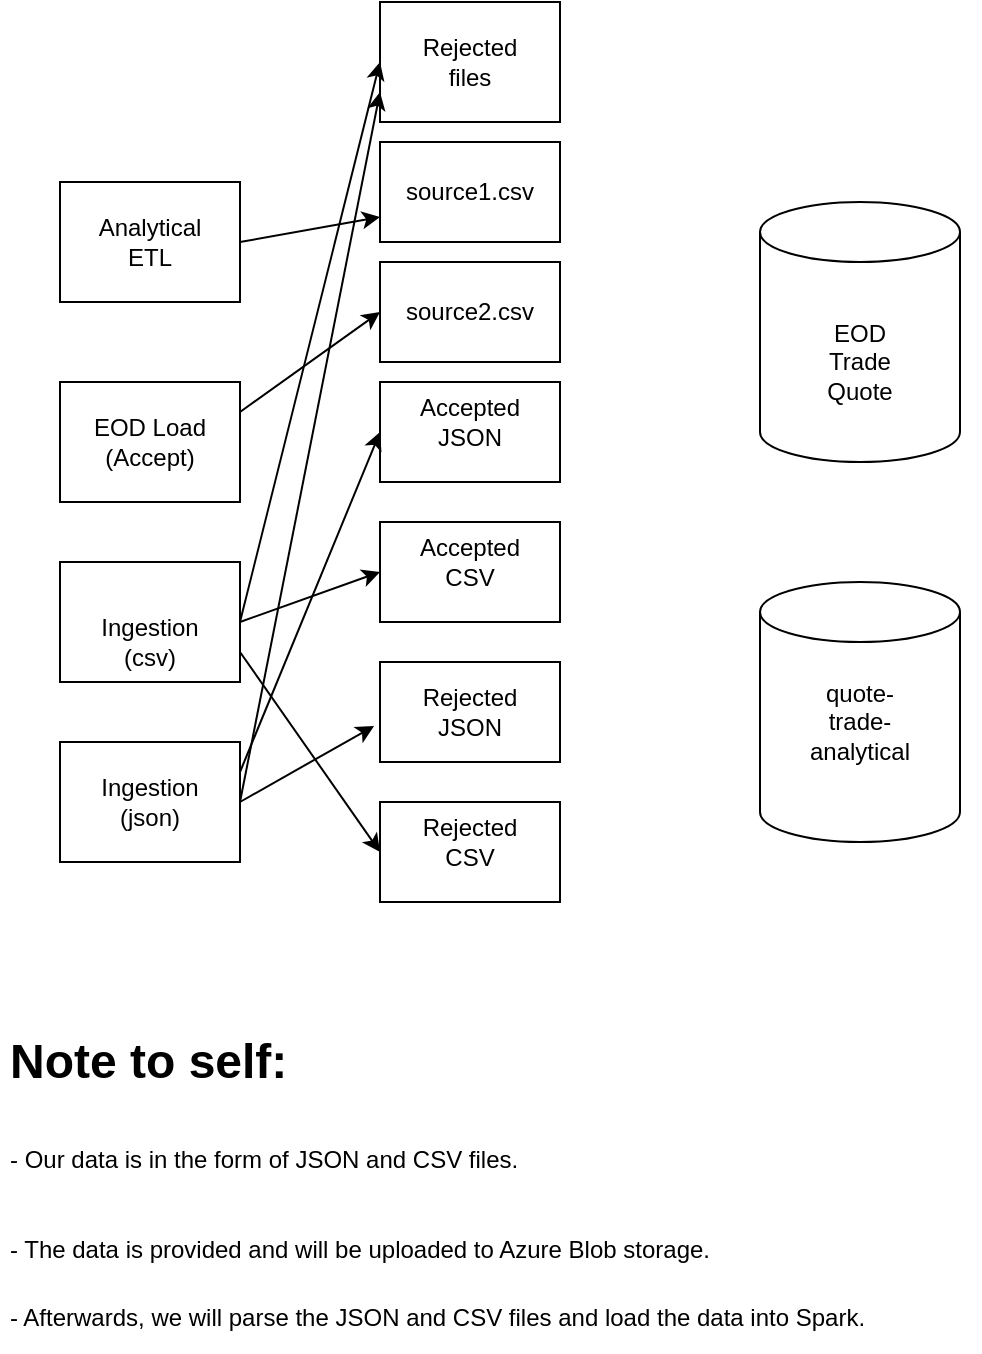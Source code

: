 <mxfile version="14.6.13" type="github">
  <diagram id="xhTGQpEdMfN5HkY3dnWF" name="Page-1">
    <mxGraphModel dx="766" dy="796" grid="1" gridSize="10" guides="1" tooltips="1" connect="1" arrows="1" fold="1" page="1" pageScale="1" pageWidth="827" pageHeight="1169" math="0" shadow="0">
      <root>
        <mxCell id="0" />
        <mxCell id="1" parent="0" />
        <mxCell id="jwXrqD8DB2JA0oPTdb8M-1" value="" style="shape=cylinder3;whiteSpace=wrap;html=1;boundedLbl=1;backgroundOutline=1;size=15;" parent="1" vertex="1">
          <mxGeometry x="410" y="110" width="100" height="130" as="geometry" />
        </mxCell>
        <mxCell id="jwXrqD8DB2JA0oPTdb8M-3" value="EOD&lt;br&gt;Trade&lt;br&gt;Quote" style="text;html=1;strokeColor=none;fillColor=none;align=center;verticalAlign=middle;whiteSpace=wrap;rounded=0;" parent="1" vertex="1">
          <mxGeometry x="440" y="180" width="40" height="20" as="geometry" />
        </mxCell>
        <mxCell id="jwXrqD8DB2JA0oPTdb8M-7" value="&lt;h1&gt;Note to self:&lt;/h1&gt;&lt;h1&gt;&lt;span style=&quot;font-size: 12px ; font-weight: normal&quot;&gt;- Our data is in&amp;nbsp;the form of JSON and CSV files.&lt;/span&gt;&lt;/h1&gt;&lt;h1&gt;&lt;span style=&quot;font-size: 12px ; font-weight: normal&quot;&gt;- The data is provided and will be uploaded to Azure Blob storage.&lt;/span&gt;&lt;/h1&gt;&lt;div&gt;- Afterwards, we will parse the JSON and CSV files&amp;nbsp;and load the data into Spark.&lt;/div&gt;&lt;div&gt;&lt;br&gt;&lt;/div&gt;&lt;div&gt;&lt;br&gt;&lt;/div&gt;&lt;div&gt;&lt;br&gt;&lt;/div&gt;" style="text;html=1;strokeColor=none;fillColor=none;spacing=5;spacingTop=-20;whiteSpace=wrap;overflow=hidden;rounded=0;" parent="1" vertex="1">
          <mxGeometry x="30" y="520" width="490" height="165" as="geometry" />
        </mxCell>
        <mxCell id="jwXrqD8DB2JA0oPTdb8M-24" value="" style="rounded=0;whiteSpace=wrap;html=1;" parent="1" vertex="1">
          <mxGeometry x="220" y="340" width="90" height="50" as="geometry" />
        </mxCell>
        <mxCell id="jwXrqD8DB2JA0oPTdb8M-25" value="" style="rounded=0;whiteSpace=wrap;html=1;" parent="1" vertex="1">
          <mxGeometry x="220" y="410" width="90" height="50" as="geometry" />
        </mxCell>
        <mxCell id="jwXrqD8DB2JA0oPTdb8M-27" value="Rejected&lt;br&gt;CSV" style="text;html=1;strokeColor=none;fillColor=none;align=center;verticalAlign=middle;whiteSpace=wrap;rounded=0;" parent="1" vertex="1">
          <mxGeometry x="245" y="420" width="40" height="20" as="geometry" />
        </mxCell>
        <mxCell id="jwXrqD8DB2JA0oPTdb8M-28" value="Rejected&lt;br&gt;JSON" style="text;html=1;strokeColor=none;fillColor=none;align=center;verticalAlign=middle;whiteSpace=wrap;rounded=0;" parent="1" vertex="1">
          <mxGeometry x="245" y="355" width="40" height="20" as="geometry" />
        </mxCell>
        <mxCell id="jwXrqD8DB2JA0oPTdb8M-29" value="" style="rounded=0;whiteSpace=wrap;html=1;" parent="1" vertex="1">
          <mxGeometry x="220" y="200" width="90" height="50" as="geometry" />
        </mxCell>
        <mxCell id="jwXrqD8DB2JA0oPTdb8M-30" value="" style="rounded=0;whiteSpace=wrap;html=1;" parent="1" vertex="1">
          <mxGeometry x="220" y="270" width="90" height="50" as="geometry" />
        </mxCell>
        <mxCell id="jwXrqD8DB2JA0oPTdb8M-31" value="Accepted&lt;br&gt;JSON" style="text;html=1;strokeColor=none;fillColor=none;align=center;verticalAlign=middle;whiteSpace=wrap;rounded=0;" parent="1" vertex="1">
          <mxGeometry x="245" y="210" width="40" height="20" as="geometry" />
        </mxCell>
        <mxCell id="jwXrqD8DB2JA0oPTdb8M-32" value="Accepted&lt;br&gt;CSV" style="text;html=1;strokeColor=none;fillColor=none;align=center;verticalAlign=middle;whiteSpace=wrap;rounded=0;" parent="1" vertex="1">
          <mxGeometry x="245" y="280" width="40" height="20" as="geometry" />
        </mxCell>
        <mxCell id="jwXrqD8DB2JA0oPTdb8M-37" value="" style="rounded=0;whiteSpace=wrap;html=1;" parent="1" vertex="1">
          <mxGeometry x="60" y="200" width="90" height="60" as="geometry" />
        </mxCell>
        <mxCell id="jwXrqD8DB2JA0oPTdb8M-38" value="" style="rounded=0;whiteSpace=wrap;html=1;" parent="1" vertex="1">
          <mxGeometry x="60" y="100" width="90" height="60" as="geometry" />
        </mxCell>
        <mxCell id="jwXrqD8DB2JA0oPTdb8M-39" value="EOD Load (Accept)" style="text;html=1;strokeColor=none;fillColor=none;align=center;verticalAlign=middle;whiteSpace=wrap;rounded=0;" parent="1" vertex="1">
          <mxGeometry x="70" y="220" width="70" height="20" as="geometry" />
        </mxCell>
        <mxCell id="jwXrqD8DB2JA0oPTdb8M-40" value="Analytical ETL" style="text;html=1;strokeColor=none;fillColor=none;align=center;verticalAlign=middle;whiteSpace=wrap;rounded=0;" parent="1" vertex="1">
          <mxGeometry x="85" y="120" width="40" height="20" as="geometry" />
        </mxCell>
        <mxCell id="ZmxnJUbd2xQeFVasTvaD-3" value="" style="rounded=0;whiteSpace=wrap;html=1;" vertex="1" parent="1">
          <mxGeometry x="60" y="380" width="90" height="60" as="geometry" />
        </mxCell>
        <mxCell id="ZmxnJUbd2xQeFVasTvaD-4" value="" style="rounded=0;whiteSpace=wrap;html=1;" vertex="1" parent="1">
          <mxGeometry x="60" y="290" width="90" height="60" as="geometry" />
        </mxCell>
        <mxCell id="ZmxnJUbd2xQeFVasTvaD-6" value="Ingestion&lt;br&gt;(csv)" style="text;html=1;strokeColor=none;fillColor=none;align=center;verticalAlign=middle;whiteSpace=wrap;rounded=0;" vertex="1" parent="1">
          <mxGeometry x="85" y="320" width="40" height="20" as="geometry" />
        </mxCell>
        <mxCell id="ZmxnJUbd2xQeFVasTvaD-7" value="Ingestion&lt;br&gt;(json)" style="text;html=1;strokeColor=none;fillColor=none;align=center;verticalAlign=middle;whiteSpace=wrap;rounded=0;" vertex="1" parent="1">
          <mxGeometry x="85" y="400" width="40" height="20" as="geometry" />
        </mxCell>
        <mxCell id="ZmxnJUbd2xQeFVasTvaD-8" value="" style="shape=cylinder3;whiteSpace=wrap;html=1;boundedLbl=1;backgroundOutline=1;size=15;" vertex="1" parent="1">
          <mxGeometry x="410" y="300" width="100" height="130" as="geometry" />
        </mxCell>
        <mxCell id="jwXrqD8DB2JA0oPTdb8M-4" value="quote-trade-analytical" style="text;html=1;strokeColor=none;fillColor=none;align=center;verticalAlign=middle;whiteSpace=wrap;rounded=0;" parent="1" vertex="1">
          <mxGeometry x="440" y="360" width="40" height="20" as="geometry" />
        </mxCell>
        <mxCell id="ZmxnJUbd2xQeFVasTvaD-11" value="" style="rounded=0;whiteSpace=wrap;html=1;" vertex="1" parent="1">
          <mxGeometry x="220" y="10" width="90" height="60" as="geometry" />
        </mxCell>
        <mxCell id="ZmxnJUbd2xQeFVasTvaD-12" value="" style="rounded=0;whiteSpace=wrap;html=1;" vertex="1" parent="1">
          <mxGeometry x="220" y="140" width="90" height="50" as="geometry" />
        </mxCell>
        <mxCell id="ZmxnJUbd2xQeFVasTvaD-14" value="Rejected&lt;br&gt;files" style="text;html=1;strokeColor=none;fillColor=none;align=center;verticalAlign=middle;whiteSpace=wrap;rounded=0;" vertex="1" parent="1">
          <mxGeometry x="245" y="30" width="40" height="20" as="geometry" />
        </mxCell>
        <mxCell id="ZmxnJUbd2xQeFVasTvaD-18" value="" style="rounded=0;whiteSpace=wrap;html=1;" vertex="1" parent="1">
          <mxGeometry x="220" y="80" width="90" height="50" as="geometry" />
        </mxCell>
        <mxCell id="ZmxnJUbd2xQeFVasTvaD-13" value="source1.csv" style="text;html=1;strokeColor=none;fillColor=none;align=center;verticalAlign=middle;whiteSpace=wrap;rounded=0;" vertex="1" parent="1">
          <mxGeometry x="245" y="95" width="40" height="20" as="geometry" />
        </mxCell>
        <mxCell id="ZmxnJUbd2xQeFVasTvaD-20" value="source2.csv" style="text;html=1;strokeColor=none;fillColor=none;align=center;verticalAlign=middle;whiteSpace=wrap;rounded=0;" vertex="1" parent="1">
          <mxGeometry x="245" y="155" width="40" height="20" as="geometry" />
        </mxCell>
        <mxCell id="ZmxnJUbd2xQeFVasTvaD-21" value="" style="endArrow=classic;html=1;exitX=1;exitY=0.5;exitDx=0;exitDy=0;entryX=0;entryY=0.5;entryDx=0;entryDy=0;" edge="1" parent="1" source="ZmxnJUbd2xQeFVasTvaD-4" target="jwXrqD8DB2JA0oPTdb8M-30">
          <mxGeometry width="50" height="50" relative="1" as="geometry">
            <mxPoint x="710" y="420" as="sourcePoint" />
            <mxPoint x="760" y="370" as="targetPoint" />
          </mxGeometry>
        </mxCell>
        <mxCell id="ZmxnJUbd2xQeFVasTvaD-22" value="" style="endArrow=classic;html=1;exitX=1;exitY=0.75;exitDx=0;exitDy=0;entryX=0;entryY=0.5;entryDx=0;entryDy=0;" edge="1" parent="1" source="ZmxnJUbd2xQeFVasTvaD-4" target="jwXrqD8DB2JA0oPTdb8M-25">
          <mxGeometry width="50" height="50" relative="1" as="geometry">
            <mxPoint x="160" y="330" as="sourcePoint" />
            <mxPoint x="230" y="305" as="targetPoint" />
          </mxGeometry>
        </mxCell>
        <mxCell id="ZmxnJUbd2xQeFVasTvaD-23" value="" style="endArrow=classic;html=1;exitX=1;exitY=0.5;exitDx=0;exitDy=0;entryX=-0.033;entryY=0.64;entryDx=0;entryDy=0;entryPerimeter=0;" edge="1" parent="1" source="ZmxnJUbd2xQeFVasTvaD-3" target="jwXrqD8DB2JA0oPTdb8M-24">
          <mxGeometry width="50" height="50" relative="1" as="geometry">
            <mxPoint x="170" y="340" as="sourcePoint" />
            <mxPoint x="210" y="380" as="targetPoint" />
          </mxGeometry>
        </mxCell>
        <mxCell id="ZmxnJUbd2xQeFVasTvaD-24" value="" style="endArrow=classic;html=1;exitX=1;exitY=0.25;exitDx=0;exitDy=0;entryX=0;entryY=0.5;entryDx=0;entryDy=0;" edge="1" parent="1" source="ZmxnJUbd2xQeFVasTvaD-3" target="jwXrqD8DB2JA0oPTdb8M-29">
          <mxGeometry width="50" height="50" relative="1" as="geometry">
            <mxPoint x="160" y="420" as="sourcePoint" />
            <mxPoint x="227.03" y="382" as="targetPoint" />
          </mxGeometry>
        </mxCell>
        <mxCell id="ZmxnJUbd2xQeFVasTvaD-25" value="" style="endArrow=classic;html=1;exitX=1;exitY=0.5;exitDx=0;exitDy=0;entryX=0;entryY=0.5;entryDx=0;entryDy=0;" edge="1" parent="1" source="ZmxnJUbd2xQeFVasTvaD-4" target="ZmxnJUbd2xQeFVasTvaD-11">
          <mxGeometry width="50" height="50" relative="1" as="geometry">
            <mxPoint x="160" y="330" as="sourcePoint" />
            <mxPoint x="230" y="305" as="targetPoint" />
          </mxGeometry>
        </mxCell>
        <mxCell id="ZmxnJUbd2xQeFVasTvaD-26" value="" style="endArrow=classic;html=1;exitX=1;exitY=0.5;exitDx=0;exitDy=0;entryX=0;entryY=0.75;entryDx=0;entryDy=0;" edge="1" parent="1" source="ZmxnJUbd2xQeFVasTvaD-3" target="ZmxnJUbd2xQeFVasTvaD-11">
          <mxGeometry width="50" height="50" relative="1" as="geometry">
            <mxPoint x="170" y="340" as="sourcePoint" />
            <mxPoint x="240" y="315" as="targetPoint" />
          </mxGeometry>
        </mxCell>
        <mxCell id="ZmxnJUbd2xQeFVasTvaD-27" value="" style="endArrow=classic;html=1;exitX=1;exitY=0.5;exitDx=0;exitDy=0;entryX=0;entryY=0.75;entryDx=0;entryDy=0;" edge="1" parent="1" source="jwXrqD8DB2JA0oPTdb8M-38" target="ZmxnJUbd2xQeFVasTvaD-18">
          <mxGeometry width="50" height="50" relative="1" as="geometry">
            <mxPoint x="160" y="330" as="sourcePoint" />
            <mxPoint x="230" y="50" as="targetPoint" />
          </mxGeometry>
        </mxCell>
        <mxCell id="ZmxnJUbd2xQeFVasTvaD-28" value="" style="endArrow=classic;html=1;exitX=1;exitY=0.25;exitDx=0;exitDy=0;entryX=0;entryY=0.5;entryDx=0;entryDy=0;" edge="1" parent="1" source="jwXrqD8DB2JA0oPTdb8M-37" target="ZmxnJUbd2xQeFVasTvaD-12">
          <mxGeometry width="50" height="50" relative="1" as="geometry">
            <mxPoint x="160" y="140" as="sourcePoint" />
            <mxPoint x="230" y="127.5" as="targetPoint" />
          </mxGeometry>
        </mxCell>
      </root>
    </mxGraphModel>
  </diagram>
</mxfile>
